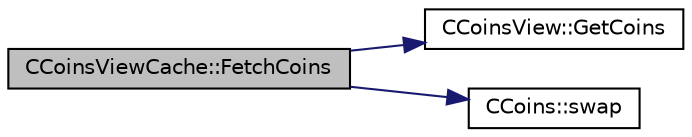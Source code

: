 digraph "CCoinsViewCache::FetchCoins"
{
  edge [fontname="Helvetica",fontsize="10",labelfontname="Helvetica",labelfontsize="10"];
  node [fontname="Helvetica",fontsize="10",shape=record];
  rankdir="LR";
  Node90 [label="CCoinsViewCache::FetchCoins",height=0.2,width=0.4,color="black", fillcolor="grey75", style="filled", fontcolor="black"];
  Node90 -> Node91 [color="midnightblue",fontsize="10",style="solid",fontname="Helvetica"];
  Node91 [label="CCoinsView::GetCoins",height=0.2,width=0.4,color="black", fillcolor="white", style="filled",URL="$class_c_coins_view.html#a67d865358127bef1f0011a23d5158a9f",tooltip="Retrieve the CCoins (unspent transaction outputs) for a given txid. "];
  Node90 -> Node92 [color="midnightblue",fontsize="10",style="solid",fontname="Helvetica"];
  Node92 [label="CCoins::swap",height=0.2,width=0.4,color="black", fillcolor="white", style="filled",URL="$class_c_coins.html#a9581324a74e9500b3d2cad472c0a830f"];
}
